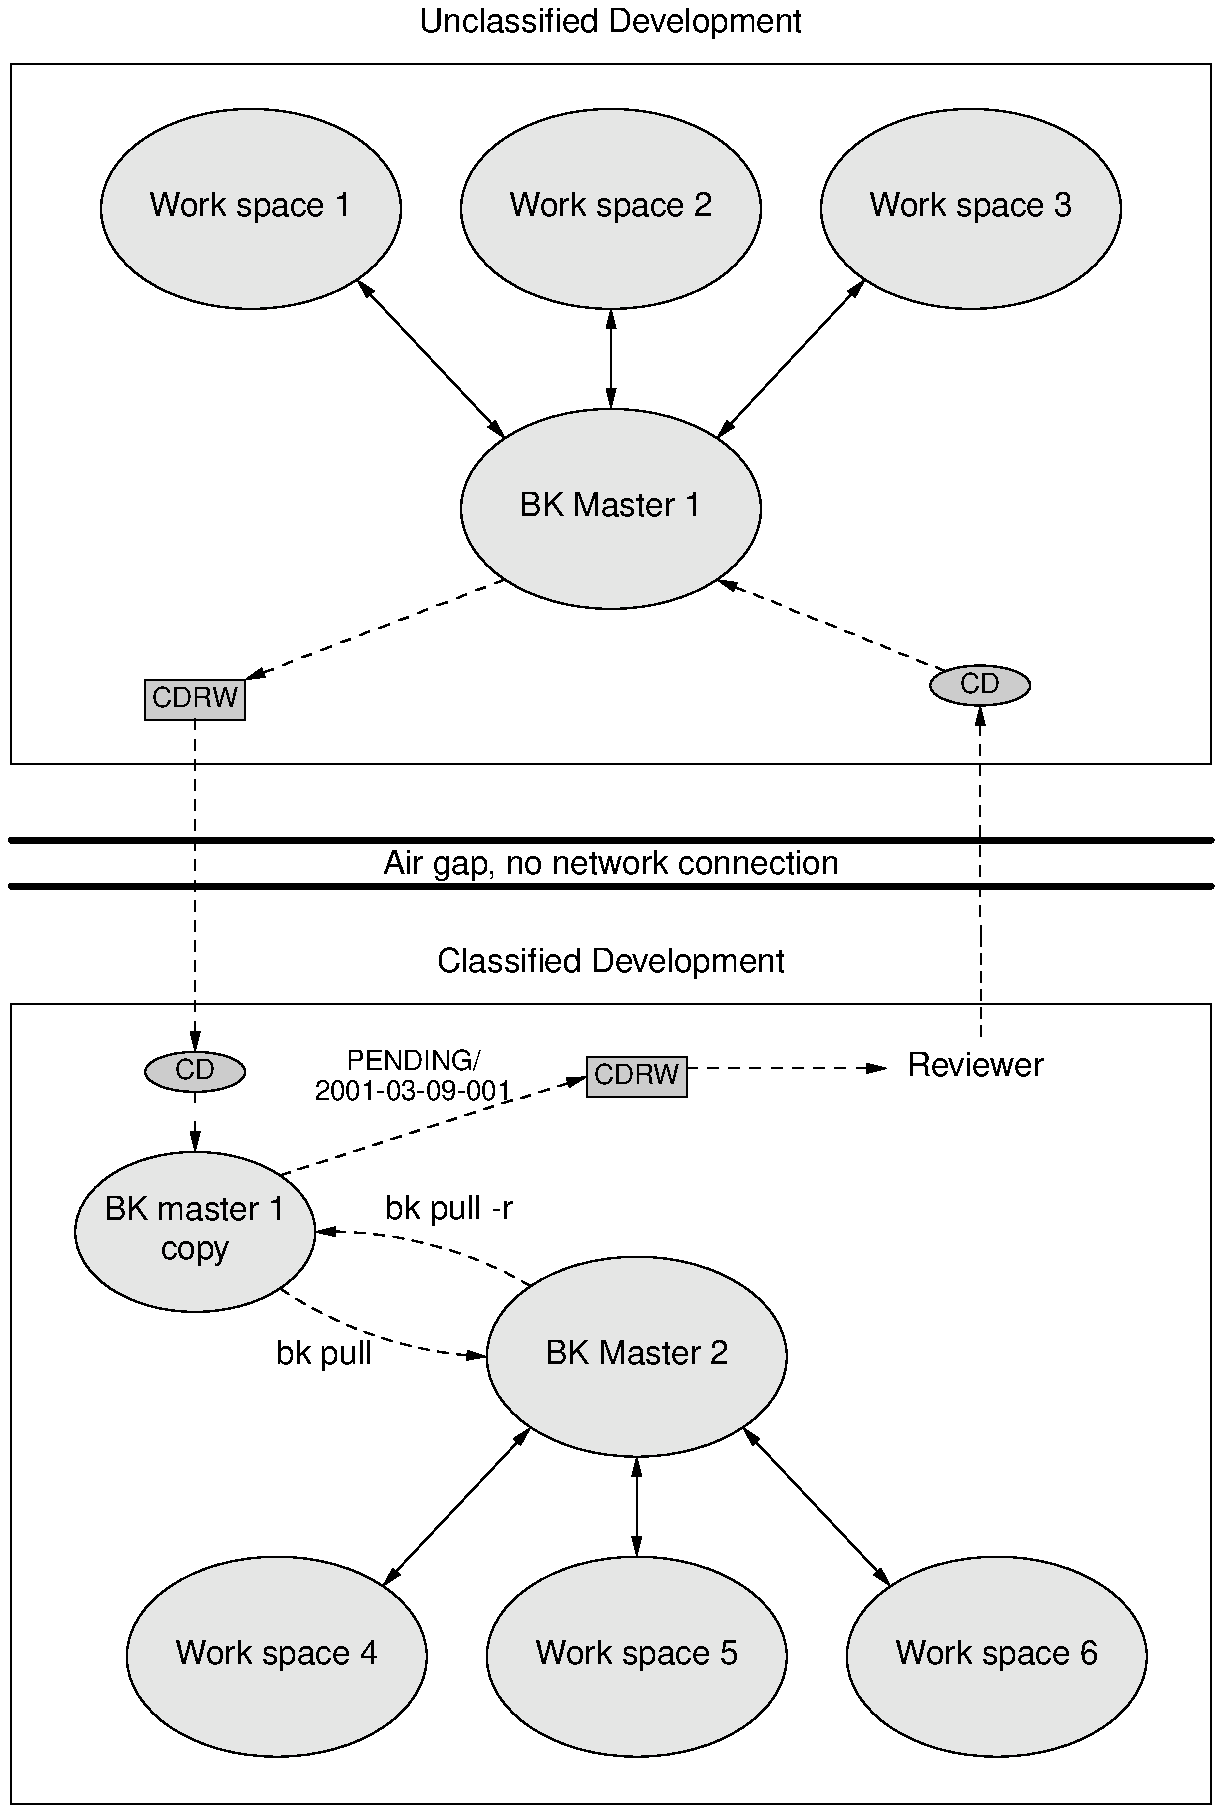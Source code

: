 .sp .5i
.ps 12
.vs 14
.ft H
.po .6i
.PS
DEV: [
	B: box wid 6 ht 3.5
	"Unclassified Development" at last box.n + 0,.2
	BK: [
	    M: ellipse wid 1.5 ht 1 fill .1 "BK Master 1"
	    K: [
		A: ellipse wid 1.5 ht 1 fill .1 "Work space 1"
		   move right .3
		B: ellipse wid 1.5 ht 1 fill .1 "Work space 2" 
		   move right .3
		C: ellipse wid 1.5 ht 1 fill .1 "Work space 3"
	    ] with .s at M.n + 0,.5
	    arrow from M.nw to K.A.se <->
	    arrow from M.n to K.B.s <->
	    arrow from M.ne to K.C.sw <->
	    C: box wid .5 ht .2 fill .2 "\s-2CDRW\s0" \
		with .ne at M.sw - 1.3,.5
	    arrow dashed from M.sw to C.ne
	    CD: ellipse wid .5 ht .2 fill .2 "\s-2CD\s0" \
		with .sw at M.sw + 2.2,-.6
	    arrow dashed from CD.nw to M.se

	] with .c at B.c
]
SECURE: [
	B: box  wid 6 ht 4
	"Classified Development" at last box.n + 0,.2
	BK: [
	    M: ellipse wid 1.5 ht 1 fill .1 "BK Master 2"
	    K: [
		A: ellipse wid 1.5 ht 1 fill .1 "Work space 4"
		   move right .3
		B: ellipse wid 1.5 ht 1 fill .1 "Work space 5" 
		   move right .3
		C: ellipse wid 1.5 ht 1 fill .1 "Work space 6"
	    ] with .n at M.s - 0,.5
	    arrow from M.sw to K.A.ne <->
	    arrow from M.s to K.B.n <->
	    arrow from M.se to K.C.nw <->
	    C: ellipse wid .5 ht .2 fill .2 "\s-2CD\s0" \
		with .se at M.nw - 1.5,-1
	    D: ellipse wid 1.2 ht .8 fill .1 "BK master 1" "copy" \
		with .n at C.s - 0,.3
	    arrow dashed from C.s to D.n
	    arc dashed -> ccw rad 2 from D.se to M.w
	    "bk pull" at last arc.s - .9,0
	    arc dashed -> ccw rad 2 from M.nw to D.e
	    "bk pull -r" at last arc.n + .6,.1
	    CD: box wid .5 ht .2 fill .2 "\s-2CDRW\s0" \
		with .s at M.n + 0,.8
	    arrow dashed from D.ne to CD.w
.vs -3
	    "\s-2PENDING/\s0" "\s-22001-03-09-001\s0" at last arrow.c + -.1,.2
	    arrow dashed from CD.e right 1
	    "Reviewer" at last arrow .e +.1,0 ljust
.vs
	] with .c at B.c
] with .n at DEV.s - 0,1

	move to SECURE.BK.CD.e +1.47,.2
	arrow dashed up to DEV.BK.CD.s
	arrow dashed from DEV.BK.C.s to SECURE.BK.C.n
	move to DEV.sw - 0,.38
	line thick 2 right 6
	"Air gap, no network connection" at DEV.s - 0,.51
	move to DEV.sw - 0,.61
	line thick 2 right 6

.PE
.ps 
.vs 
.ft
.po
